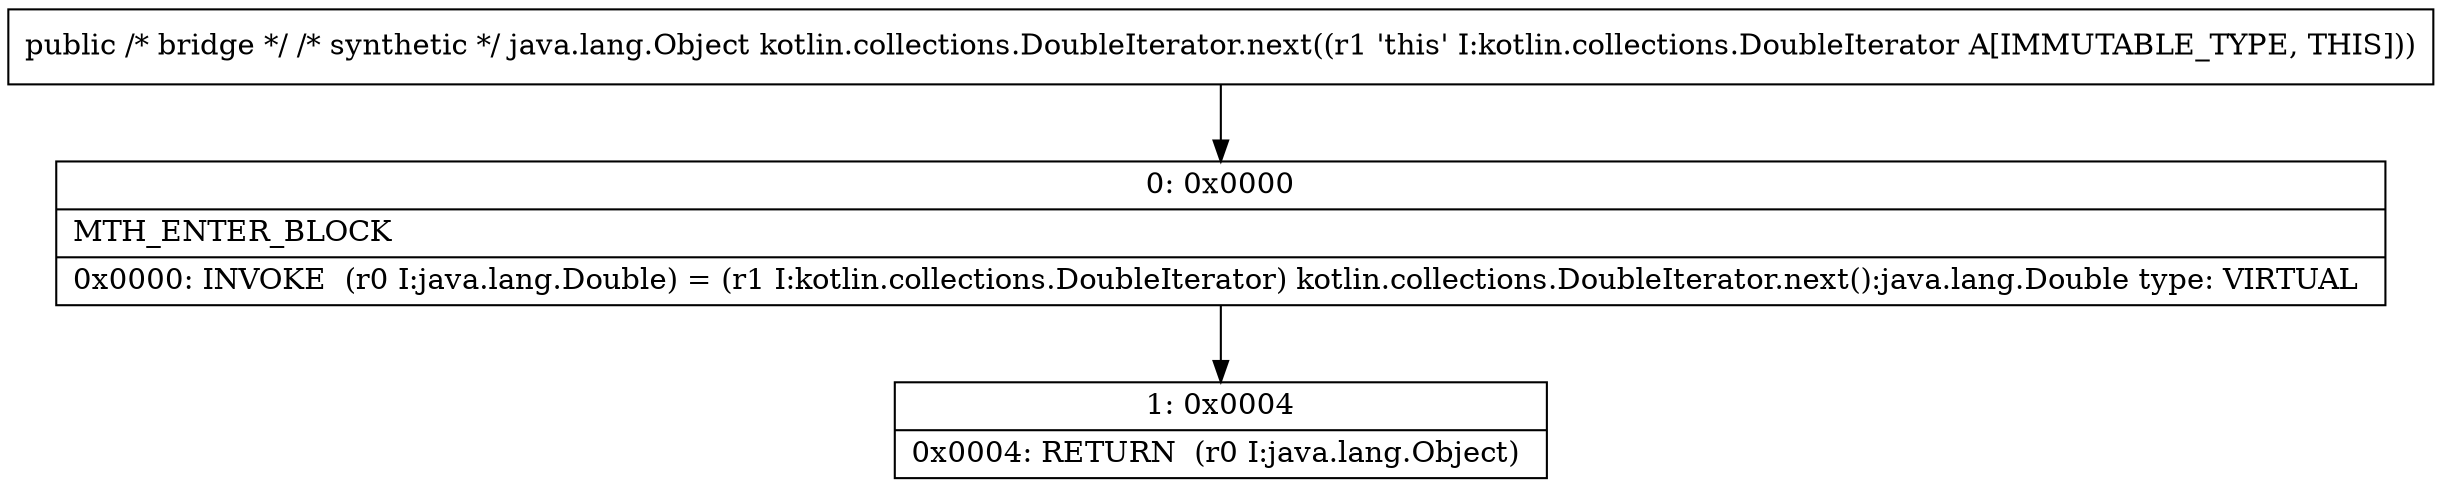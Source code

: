 digraph "CFG forkotlin.collections.DoubleIterator.next()Ljava\/lang\/Object;" {
Node_0 [shape=record,label="{0\:\ 0x0000|MTH_ENTER_BLOCK\l|0x0000: INVOKE  (r0 I:java.lang.Double) = (r1 I:kotlin.collections.DoubleIterator) kotlin.collections.DoubleIterator.next():java.lang.Double type: VIRTUAL \l}"];
Node_1 [shape=record,label="{1\:\ 0x0004|0x0004: RETURN  (r0 I:java.lang.Object) \l}"];
MethodNode[shape=record,label="{public \/* bridge *\/ \/* synthetic *\/ java.lang.Object kotlin.collections.DoubleIterator.next((r1 'this' I:kotlin.collections.DoubleIterator A[IMMUTABLE_TYPE, THIS])) }"];
MethodNode -> Node_0;
Node_0 -> Node_1;
}

